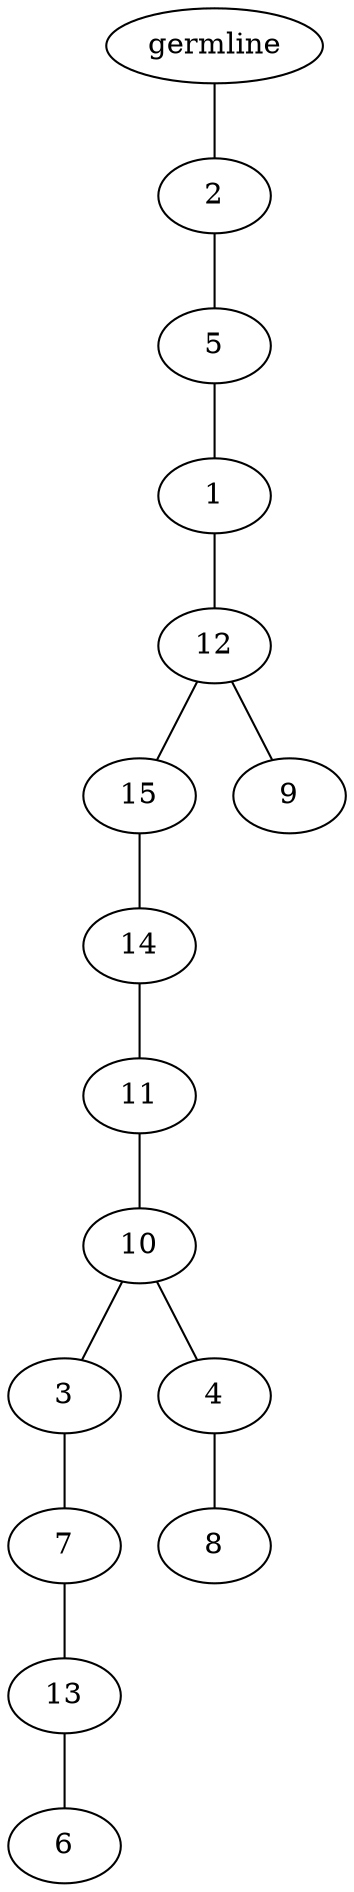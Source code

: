 graph tree {
    "140124454207888" [label="germline"];
    "140124454336832" [label="2"];
    "140124454337216" [label="5"];
    "140124454338272" [label="1"];
    "140124454376640" [label="12"];
    "140124454376352" [label="15"];
    "140124454376544" [label="14"];
    "140124454376928" [label="11"];
    "140124454377216" [label="10"];
    "140124454377504" [label="3"];
    "140124454377600" [label="7"];
    "140124454377888" [label="13"];
    "140124457672416" [label="6"];
    "140124454378608" [label="4"];
    "140124454377936" [label="8"];
    "140124454377168" [label="9"];
    "140124454207888" -- "140124454336832";
    "140124454336832" -- "140124454337216";
    "140124454337216" -- "140124454338272";
    "140124454338272" -- "140124454376640";
    "140124454376640" -- "140124454376352";
    "140124454376640" -- "140124454377168";
    "140124454376352" -- "140124454376544";
    "140124454376544" -- "140124454376928";
    "140124454376928" -- "140124454377216";
    "140124454377216" -- "140124454377504";
    "140124454377216" -- "140124454378608";
    "140124454377504" -- "140124454377600";
    "140124454377600" -- "140124454377888";
    "140124454377888" -- "140124457672416";
    "140124454378608" -- "140124454377936";
}
